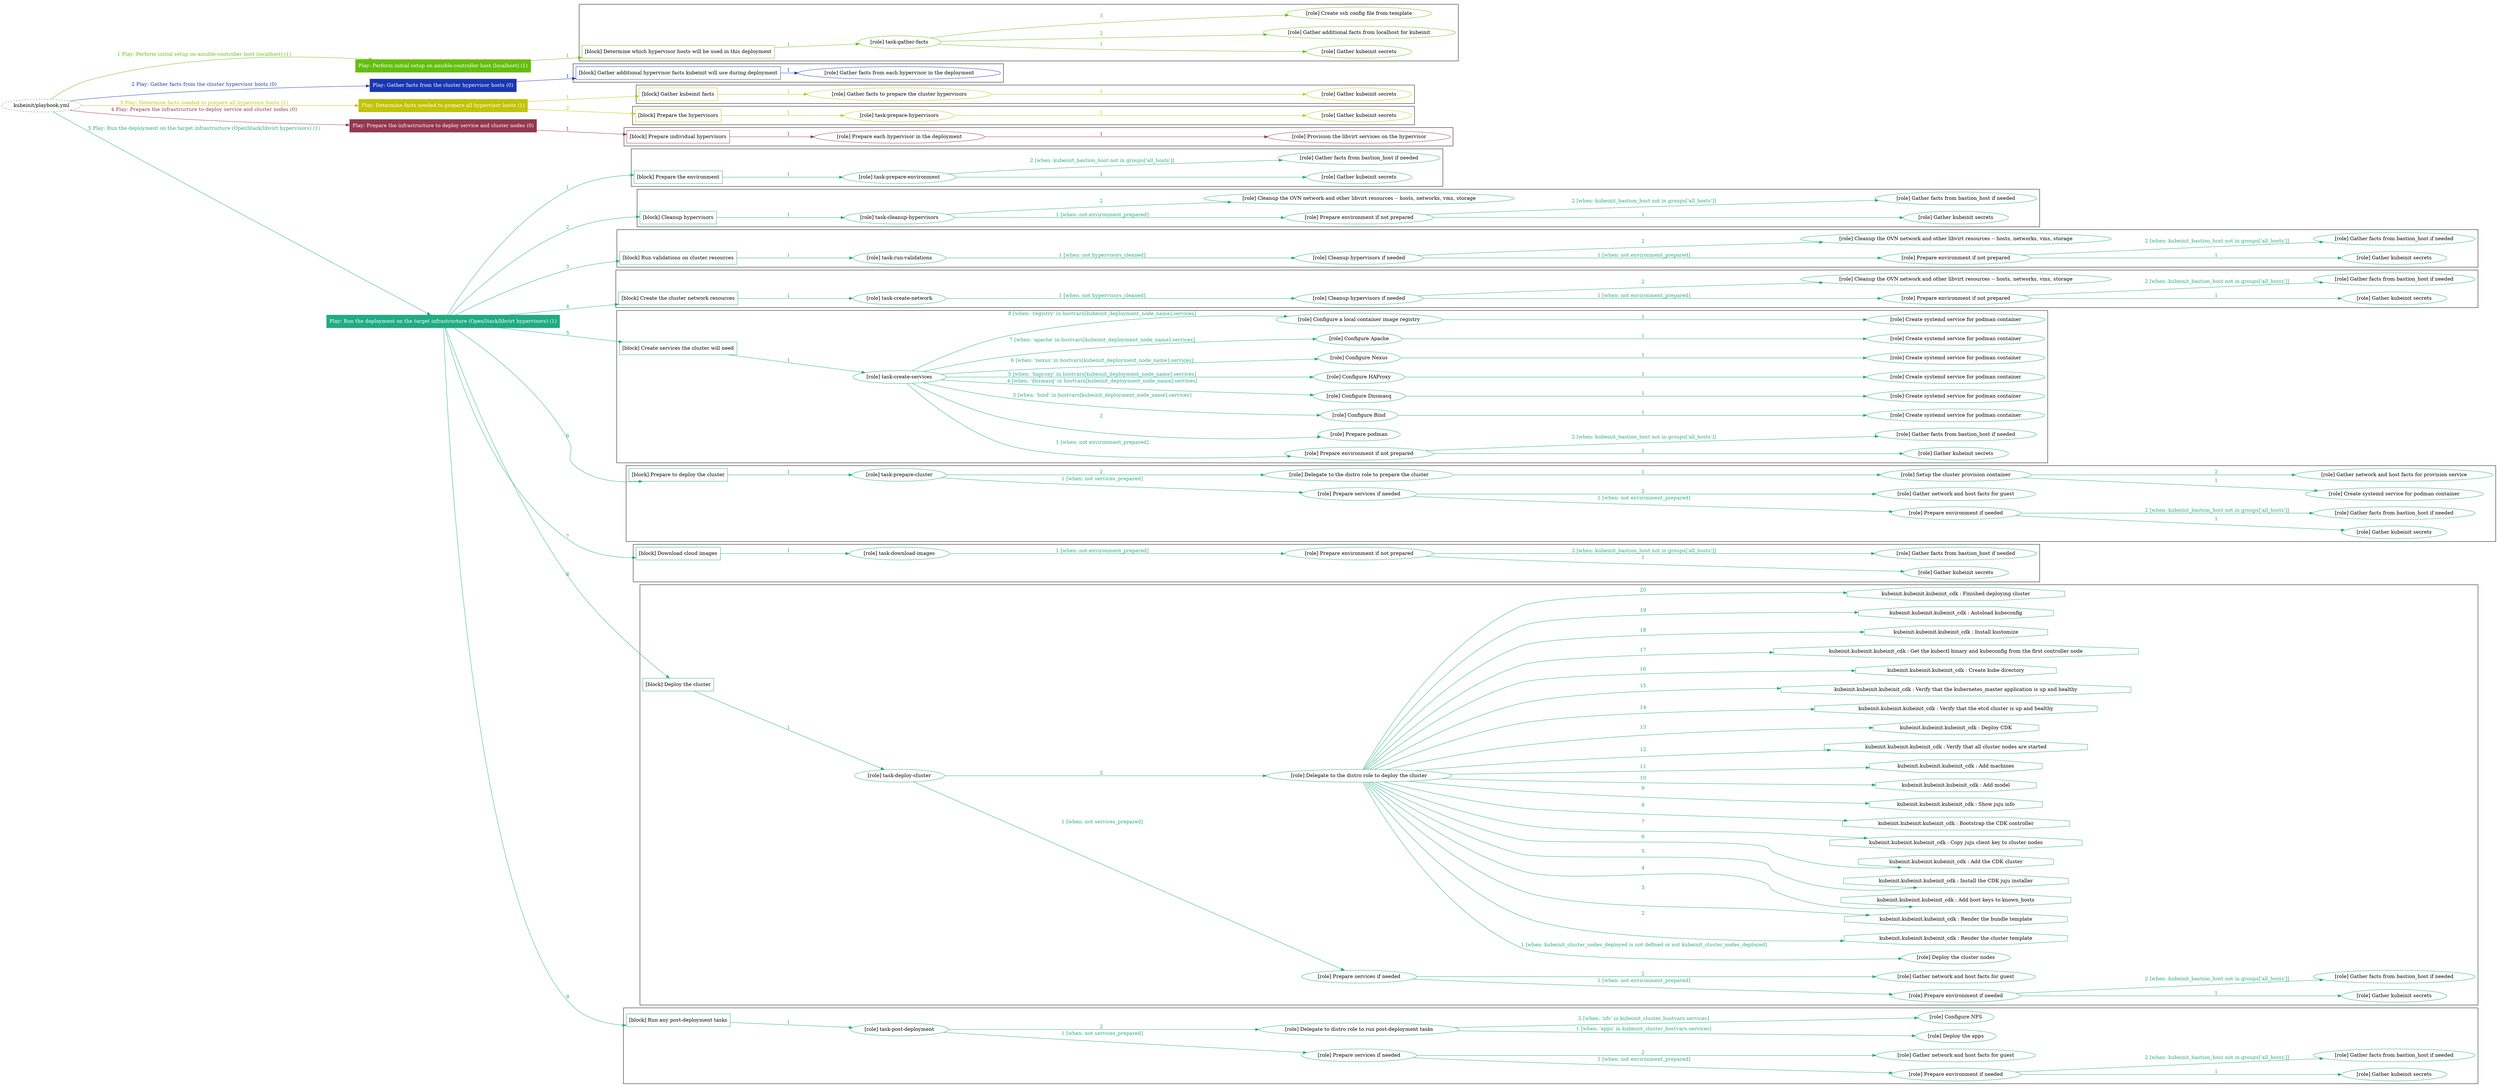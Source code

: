 digraph {
	graph [concentrate=true ordering=in rankdir=LR ratio=fill]
	edge [esep=5 sep=10]
	"kubeinit/playbook.yml" [URL="/home/runner/work/kubeinit/kubeinit/kubeinit/playbook.yml" id=playbook_9b9dfede style=dotted]
	"kubeinit/playbook.yml" -> play_d5544377 [label="1 Play: Perform initial setup on ansible-controller host (localhost) (1)" color="#64be0e" fontcolor="#64be0e" id=edge_play_d5544377 labeltooltip="1 Play: Perform initial setup on ansible-controller host (localhost) (1)" tooltip="1 Play: Perform initial setup on ansible-controller host (localhost) (1)"]
	subgraph "Play: Perform initial setup on ansible-controller host (localhost) (1)" {
		play_d5544377 [label="Play: Perform initial setup on ansible-controller host (localhost) (1)" URL="/home/runner/work/kubeinit/kubeinit/kubeinit/playbook.yml" color="#64be0e" fontcolor="#ffffff" id=play_d5544377 shape=box style=filled tooltip=localhost]
		play_d5544377 -> block_1c986244 [label=1 color="#64be0e" fontcolor="#64be0e" id=edge_block_1c986244 labeltooltip=1 tooltip=1]
		subgraph cluster_block_1c986244 {
			block_1c986244 [label="[block] Determine which hypervisor hosts will be used in this deployment" URL="/home/runner/work/kubeinit/kubeinit/kubeinit/playbook.yml" color="#64be0e" id=block_1c986244 labeltooltip="Determine which hypervisor hosts will be used in this deployment" shape=box tooltip="Determine which hypervisor hosts will be used in this deployment"]
			block_1c986244 -> role_1043afd0 [label="1 " color="#64be0e" fontcolor="#64be0e" id=edge_role_1043afd0 labeltooltip="1 " tooltip="1 "]
			subgraph "task-gather-facts" {
				role_1043afd0 [label="[role] task-gather-facts" URL="/home/runner/work/kubeinit/kubeinit/kubeinit/playbook.yml" color="#64be0e" id=role_1043afd0 tooltip="task-gather-facts"]
				role_1043afd0 -> role_ddded506 [label="1 " color="#64be0e" fontcolor="#64be0e" id=edge_role_ddded506 labeltooltip="1 " tooltip="1 "]
				subgraph "Gather kubeinit secrets" {
					role_ddded506 [label="[role] Gather kubeinit secrets" URL="/home/runner/.ansible/collections/ansible_collections/kubeinit/kubeinit/roles/kubeinit_prepare/tasks/build_hypervisors_group.yml" color="#64be0e" id=role_ddded506 tooltip="Gather kubeinit secrets"]
				}
				role_1043afd0 -> role_78b32d72 [label="2 " color="#64be0e" fontcolor="#64be0e" id=edge_role_78b32d72 labeltooltip="2 " tooltip="2 "]
				subgraph "Gather additional facts from localhost for kubeinit" {
					role_78b32d72 [label="[role] Gather additional facts from localhost for kubeinit" URL="/home/runner/.ansible/collections/ansible_collections/kubeinit/kubeinit/roles/kubeinit_prepare/tasks/build_hypervisors_group.yml" color="#64be0e" id=role_78b32d72 tooltip="Gather additional facts from localhost for kubeinit"]
				}
				role_1043afd0 -> role_a14b0e30 [label="3 " color="#64be0e" fontcolor="#64be0e" id=edge_role_a14b0e30 labeltooltip="3 " tooltip="3 "]
				subgraph "Create ssh config file from template" {
					role_a14b0e30 [label="[role] Create ssh config file from template" URL="/home/runner/.ansible/collections/ansible_collections/kubeinit/kubeinit/roles/kubeinit_prepare/tasks/build_hypervisors_group.yml" color="#64be0e" id=role_a14b0e30 tooltip="Create ssh config file from template"]
				}
			}
		}
	}
	"kubeinit/playbook.yml" -> play_de24f91e [label="2 Play: Gather facts from the cluster hypervisor hosts (0)" color="#1a37b2" fontcolor="#1a37b2" id=edge_play_de24f91e labeltooltip="2 Play: Gather facts from the cluster hypervisor hosts (0)" tooltip="2 Play: Gather facts from the cluster hypervisor hosts (0)"]
	subgraph "Play: Gather facts from the cluster hypervisor hosts (0)" {
		play_de24f91e [label="Play: Gather facts from the cluster hypervisor hosts (0)" URL="/home/runner/work/kubeinit/kubeinit/kubeinit/playbook.yml" color="#1a37b2" fontcolor="#ffffff" id=play_de24f91e shape=box style=filled tooltip="Play: Gather facts from the cluster hypervisor hosts (0)"]
		play_de24f91e -> block_e65ad1f4 [label=1 color="#1a37b2" fontcolor="#1a37b2" id=edge_block_e65ad1f4 labeltooltip=1 tooltip=1]
		subgraph cluster_block_e65ad1f4 {
			block_e65ad1f4 [label="[block] Gather additional hypervisor facts kubeinit will use during deployment" URL="/home/runner/work/kubeinit/kubeinit/kubeinit/playbook.yml" color="#1a37b2" id=block_e65ad1f4 labeltooltip="Gather additional hypervisor facts kubeinit will use during deployment" shape=box tooltip="Gather additional hypervisor facts kubeinit will use during deployment"]
			block_e65ad1f4 -> role_543d774b [label="1 " color="#1a37b2" fontcolor="#1a37b2" id=edge_role_543d774b labeltooltip="1 " tooltip="1 "]
			subgraph "Gather facts from each hypervisor in the deployment" {
				role_543d774b [label="[role] Gather facts from each hypervisor in the deployment" URL="/home/runner/work/kubeinit/kubeinit/kubeinit/playbook.yml" color="#1a37b2" id=role_543d774b tooltip="Gather facts from each hypervisor in the deployment"]
			}
		}
	}
	"kubeinit/playbook.yml" -> play_d38ed420 [label="3 Play: Determine facts needed to prepare all hypervisor hosts (1)" color="#c1c408" fontcolor="#c1c408" id=edge_play_d38ed420 labeltooltip="3 Play: Determine facts needed to prepare all hypervisor hosts (1)" tooltip="3 Play: Determine facts needed to prepare all hypervisor hosts (1)"]
	subgraph "Play: Determine facts needed to prepare all hypervisor hosts (1)" {
		play_d38ed420 [label="Play: Determine facts needed to prepare all hypervisor hosts (1)" URL="/home/runner/work/kubeinit/kubeinit/kubeinit/playbook.yml" color="#c1c408" fontcolor="#ffffff" id=play_d38ed420 shape=box style=filled tooltip=localhost]
		play_d38ed420 -> block_67533766 [label=1 color="#c1c408" fontcolor="#c1c408" id=edge_block_67533766 labeltooltip=1 tooltip=1]
		subgraph cluster_block_67533766 {
			block_67533766 [label="[block] Gather kubeinit facts" URL="/home/runner/work/kubeinit/kubeinit/kubeinit/playbook.yml" color="#c1c408" id=block_67533766 labeltooltip="Gather kubeinit facts" shape=box tooltip="Gather kubeinit facts"]
			block_67533766 -> role_ff99f572 [label="1 " color="#c1c408" fontcolor="#c1c408" id=edge_role_ff99f572 labeltooltip="1 " tooltip="1 "]
			subgraph "Gather facts to prepare the cluster hypervisors" {
				role_ff99f572 [label="[role] Gather facts to prepare the cluster hypervisors" URL="/home/runner/work/kubeinit/kubeinit/kubeinit/playbook.yml" color="#c1c408" id=role_ff99f572 tooltip="Gather facts to prepare the cluster hypervisors"]
				role_ff99f572 -> role_4afbbb0e [label="1 " color="#c1c408" fontcolor="#c1c408" id=edge_role_4afbbb0e labeltooltip="1 " tooltip="1 "]
				subgraph "Gather kubeinit secrets" {
					role_4afbbb0e [label="[role] Gather kubeinit secrets" URL="/home/runner/.ansible/collections/ansible_collections/kubeinit/kubeinit/roles/kubeinit_prepare/tasks/gather_kubeinit_facts.yml" color="#c1c408" id=role_4afbbb0e tooltip="Gather kubeinit secrets"]
				}
			}
		}
		play_d38ed420 -> block_309f9e1b [label=2 color="#c1c408" fontcolor="#c1c408" id=edge_block_309f9e1b labeltooltip=2 tooltip=2]
		subgraph cluster_block_309f9e1b {
			block_309f9e1b [label="[block] Prepare the hypervisors" URL="/home/runner/work/kubeinit/kubeinit/kubeinit/playbook.yml" color="#c1c408" id=block_309f9e1b labeltooltip="Prepare the hypervisors" shape=box tooltip="Prepare the hypervisors"]
			block_309f9e1b -> role_a5759942 [label="1 " color="#c1c408" fontcolor="#c1c408" id=edge_role_a5759942 labeltooltip="1 " tooltip="1 "]
			subgraph "task-prepare-hypervisors" {
				role_a5759942 [label="[role] task-prepare-hypervisors" URL="/home/runner/work/kubeinit/kubeinit/kubeinit/playbook.yml" color="#c1c408" id=role_a5759942 tooltip="task-prepare-hypervisors"]
				role_a5759942 -> role_00fd6ce8 [label="1 " color="#c1c408" fontcolor="#c1c408" id=edge_role_00fd6ce8 labeltooltip="1 " tooltip="1 "]
				subgraph "Gather kubeinit secrets" {
					role_00fd6ce8 [label="[role] Gather kubeinit secrets" URL="/home/runner/.ansible/collections/ansible_collections/kubeinit/kubeinit/roles/kubeinit_prepare/tasks/gather_kubeinit_facts.yml" color="#c1c408" id=role_00fd6ce8 tooltip="Gather kubeinit secrets"]
				}
			}
		}
	}
	"kubeinit/playbook.yml" -> play_8bb9dbb2 [label="4 Play: Prepare the infrastructure to deploy service and cluster nodes (0)" color="#94384f" fontcolor="#94384f" id=edge_play_8bb9dbb2 labeltooltip="4 Play: Prepare the infrastructure to deploy service and cluster nodes (0)" tooltip="4 Play: Prepare the infrastructure to deploy service and cluster nodes (0)"]
	subgraph "Play: Prepare the infrastructure to deploy service and cluster nodes (0)" {
		play_8bb9dbb2 [label="Play: Prepare the infrastructure to deploy service and cluster nodes (0)" URL="/home/runner/work/kubeinit/kubeinit/kubeinit/playbook.yml" color="#94384f" fontcolor="#ffffff" id=play_8bb9dbb2 shape=box style=filled tooltip="Play: Prepare the infrastructure to deploy service and cluster nodes (0)"]
		play_8bb9dbb2 -> block_6cec7946 [label=1 color="#94384f" fontcolor="#94384f" id=edge_block_6cec7946 labeltooltip=1 tooltip=1]
		subgraph cluster_block_6cec7946 {
			block_6cec7946 [label="[block] Prepare individual hypervisors" URL="/home/runner/work/kubeinit/kubeinit/kubeinit/playbook.yml" color="#94384f" id=block_6cec7946 labeltooltip="Prepare individual hypervisors" shape=box tooltip="Prepare individual hypervisors"]
			block_6cec7946 -> role_4750c57b [label="1 " color="#94384f" fontcolor="#94384f" id=edge_role_4750c57b labeltooltip="1 " tooltip="1 "]
			subgraph "Prepare each hypervisor in the deployment" {
				role_4750c57b [label="[role] Prepare each hypervisor in the deployment" URL="/home/runner/work/kubeinit/kubeinit/kubeinit/playbook.yml" color="#94384f" id=role_4750c57b tooltip="Prepare each hypervisor in the deployment"]
				role_4750c57b -> role_9ebfb017 [label="1 " color="#94384f" fontcolor="#94384f" id=edge_role_9ebfb017 labeltooltip="1 " tooltip="1 "]
				subgraph "Provision the libvirt services on the hypervisor" {
					role_9ebfb017 [label="[role] Provision the libvirt services on the hypervisor" URL="/home/runner/.ansible/collections/ansible_collections/kubeinit/kubeinit/roles/kubeinit_prepare/tasks/prepare_hypervisor.yml" color="#94384f" id=role_9ebfb017 tooltip="Provision the libvirt services on the hypervisor"]
				}
			}
		}
	}
	"kubeinit/playbook.yml" -> play_412914db [label="5 Play: Run the deployment on the target infrastructure (OpenStack/libvirt hypervisors) (1)" color="#21ab82" fontcolor="#21ab82" id=edge_play_412914db labeltooltip="5 Play: Run the deployment on the target infrastructure (OpenStack/libvirt hypervisors) (1)" tooltip="5 Play: Run the deployment on the target infrastructure (OpenStack/libvirt hypervisors) (1)"]
	subgraph "Play: Run the deployment on the target infrastructure (OpenStack/libvirt hypervisors) (1)" {
		play_412914db [label="Play: Run the deployment on the target infrastructure (OpenStack/libvirt hypervisors) (1)" URL="/home/runner/work/kubeinit/kubeinit/kubeinit/playbook.yml" color="#21ab82" fontcolor="#ffffff" id=play_412914db shape=box style=filled tooltip=localhost]
		play_412914db -> block_2234e3a7 [label=1 color="#21ab82" fontcolor="#21ab82" id=edge_block_2234e3a7 labeltooltip=1 tooltip=1]
		subgraph cluster_block_2234e3a7 {
			block_2234e3a7 [label="[block] Prepare the environment" URL="/home/runner/work/kubeinit/kubeinit/kubeinit/playbook.yml" color="#21ab82" id=block_2234e3a7 labeltooltip="Prepare the environment" shape=box tooltip="Prepare the environment"]
			block_2234e3a7 -> role_9c0e193a [label="1 " color="#21ab82" fontcolor="#21ab82" id=edge_role_9c0e193a labeltooltip="1 " tooltip="1 "]
			subgraph "task-prepare-environment" {
				role_9c0e193a [label="[role] task-prepare-environment" URL="/home/runner/work/kubeinit/kubeinit/kubeinit/playbook.yml" color="#21ab82" id=role_9c0e193a tooltip="task-prepare-environment"]
				role_9c0e193a -> role_f1ed913b [label="1 " color="#21ab82" fontcolor="#21ab82" id=edge_role_f1ed913b labeltooltip="1 " tooltip="1 "]
				subgraph "Gather kubeinit secrets" {
					role_f1ed913b [label="[role] Gather kubeinit secrets" URL="/home/runner/.ansible/collections/ansible_collections/kubeinit/kubeinit/roles/kubeinit_prepare/tasks/gather_kubeinit_facts.yml" color="#21ab82" id=role_f1ed913b tooltip="Gather kubeinit secrets"]
				}
				role_9c0e193a -> role_5ab33ee9 [label="2 [when: kubeinit_bastion_host not in groups['all_hosts']]" color="#21ab82" fontcolor="#21ab82" id=edge_role_5ab33ee9 labeltooltip="2 [when: kubeinit_bastion_host not in groups['all_hosts']]" tooltip="2 [when: kubeinit_bastion_host not in groups['all_hosts']]"]
				subgraph "Gather facts from bastion_host if needed" {
					role_5ab33ee9 [label="[role] Gather facts from bastion_host if needed" URL="/home/runner/.ansible/collections/ansible_collections/kubeinit/kubeinit/roles/kubeinit_prepare/tasks/main.yml" color="#21ab82" id=role_5ab33ee9 tooltip="Gather facts from bastion_host if needed"]
				}
			}
		}
		play_412914db -> block_8247c4e5 [label=2 color="#21ab82" fontcolor="#21ab82" id=edge_block_8247c4e5 labeltooltip=2 tooltip=2]
		subgraph cluster_block_8247c4e5 {
			block_8247c4e5 [label="[block] Cleanup hypervisors" URL="/home/runner/work/kubeinit/kubeinit/kubeinit/playbook.yml" color="#21ab82" id=block_8247c4e5 labeltooltip="Cleanup hypervisors" shape=box tooltip="Cleanup hypervisors"]
			block_8247c4e5 -> role_117a2cbd [label="1 " color="#21ab82" fontcolor="#21ab82" id=edge_role_117a2cbd labeltooltip="1 " tooltip="1 "]
			subgraph "task-cleanup-hypervisors" {
				role_117a2cbd [label="[role] task-cleanup-hypervisors" URL="/home/runner/work/kubeinit/kubeinit/kubeinit/playbook.yml" color="#21ab82" id=role_117a2cbd tooltip="task-cleanup-hypervisors"]
				role_117a2cbd -> role_ce626a5b [label="1 [when: not environment_prepared]" color="#21ab82" fontcolor="#21ab82" id=edge_role_ce626a5b labeltooltip="1 [when: not environment_prepared]" tooltip="1 [when: not environment_prepared]"]
				subgraph "Prepare environment if not prepared" {
					role_ce626a5b [label="[role] Prepare environment if not prepared" URL="/home/runner/.ansible/collections/ansible_collections/kubeinit/kubeinit/roles/kubeinit_libvirt/tasks/cleanup_hypervisors.yml" color="#21ab82" id=role_ce626a5b tooltip="Prepare environment if not prepared"]
					role_ce626a5b -> role_b6302219 [label="1 " color="#21ab82" fontcolor="#21ab82" id=edge_role_b6302219 labeltooltip="1 " tooltip="1 "]
					subgraph "Gather kubeinit secrets" {
						role_b6302219 [label="[role] Gather kubeinit secrets" URL="/home/runner/.ansible/collections/ansible_collections/kubeinit/kubeinit/roles/kubeinit_prepare/tasks/gather_kubeinit_facts.yml" color="#21ab82" id=role_b6302219 tooltip="Gather kubeinit secrets"]
					}
					role_ce626a5b -> role_6d158f16 [label="2 [when: kubeinit_bastion_host not in groups['all_hosts']]" color="#21ab82" fontcolor="#21ab82" id=edge_role_6d158f16 labeltooltip="2 [when: kubeinit_bastion_host not in groups['all_hosts']]" tooltip="2 [when: kubeinit_bastion_host not in groups['all_hosts']]"]
					subgraph "Gather facts from bastion_host if needed" {
						role_6d158f16 [label="[role] Gather facts from bastion_host if needed" URL="/home/runner/.ansible/collections/ansible_collections/kubeinit/kubeinit/roles/kubeinit_prepare/tasks/main.yml" color="#21ab82" id=role_6d158f16 tooltip="Gather facts from bastion_host if needed"]
					}
				}
				role_117a2cbd -> role_b70039c2 [label="2 " color="#21ab82" fontcolor="#21ab82" id=edge_role_b70039c2 labeltooltip="2 " tooltip="2 "]
				subgraph "Cleanup the OVN network and other libvirt resources -- hosts, networks, vms, storage" {
					role_b70039c2 [label="[role] Cleanup the OVN network and other libvirt resources -- hosts, networks, vms, storage" URL="/home/runner/.ansible/collections/ansible_collections/kubeinit/kubeinit/roles/kubeinit_libvirt/tasks/cleanup_hypervisors.yml" color="#21ab82" id=role_b70039c2 tooltip="Cleanup the OVN network and other libvirt resources -- hosts, networks, vms, storage"]
				}
			}
		}
		play_412914db -> block_97982eea [label=3 color="#21ab82" fontcolor="#21ab82" id=edge_block_97982eea labeltooltip=3 tooltip=3]
		subgraph cluster_block_97982eea {
			block_97982eea [label="[block] Run validations on cluster resources" URL="/home/runner/work/kubeinit/kubeinit/kubeinit/playbook.yml" color="#21ab82" id=block_97982eea labeltooltip="Run validations on cluster resources" shape=box tooltip="Run validations on cluster resources"]
			block_97982eea -> role_26049bac [label="1 " color="#21ab82" fontcolor="#21ab82" id=edge_role_26049bac labeltooltip="1 " tooltip="1 "]
			subgraph "task-run-validations" {
				role_26049bac [label="[role] task-run-validations" URL="/home/runner/work/kubeinit/kubeinit/kubeinit/playbook.yml" color="#21ab82" id=role_26049bac tooltip="task-run-validations"]
				role_26049bac -> role_efff4f38 [label="1 [when: not hypervisors_cleaned]" color="#21ab82" fontcolor="#21ab82" id=edge_role_efff4f38 labeltooltip="1 [when: not hypervisors_cleaned]" tooltip="1 [when: not hypervisors_cleaned]"]
				subgraph "Cleanup hypervisors if needed" {
					role_efff4f38 [label="[role] Cleanup hypervisors if needed" URL="/home/runner/.ansible/collections/ansible_collections/kubeinit/kubeinit/roles/kubeinit_validations/tasks/main.yml" color="#21ab82" id=role_efff4f38 tooltip="Cleanup hypervisors if needed"]
					role_efff4f38 -> role_d6083ae9 [label="1 [when: not environment_prepared]" color="#21ab82" fontcolor="#21ab82" id=edge_role_d6083ae9 labeltooltip="1 [when: not environment_prepared]" tooltip="1 [when: not environment_prepared]"]
					subgraph "Prepare environment if not prepared" {
						role_d6083ae9 [label="[role] Prepare environment if not prepared" URL="/home/runner/.ansible/collections/ansible_collections/kubeinit/kubeinit/roles/kubeinit_libvirt/tasks/cleanup_hypervisors.yml" color="#21ab82" id=role_d6083ae9 tooltip="Prepare environment if not prepared"]
						role_d6083ae9 -> role_69ff9932 [label="1 " color="#21ab82" fontcolor="#21ab82" id=edge_role_69ff9932 labeltooltip="1 " tooltip="1 "]
						subgraph "Gather kubeinit secrets" {
							role_69ff9932 [label="[role] Gather kubeinit secrets" URL="/home/runner/.ansible/collections/ansible_collections/kubeinit/kubeinit/roles/kubeinit_prepare/tasks/gather_kubeinit_facts.yml" color="#21ab82" id=role_69ff9932 tooltip="Gather kubeinit secrets"]
						}
						role_d6083ae9 -> role_27640491 [label="2 [when: kubeinit_bastion_host not in groups['all_hosts']]" color="#21ab82" fontcolor="#21ab82" id=edge_role_27640491 labeltooltip="2 [when: kubeinit_bastion_host not in groups['all_hosts']]" tooltip="2 [when: kubeinit_bastion_host not in groups['all_hosts']]"]
						subgraph "Gather facts from bastion_host if needed" {
							role_27640491 [label="[role] Gather facts from bastion_host if needed" URL="/home/runner/.ansible/collections/ansible_collections/kubeinit/kubeinit/roles/kubeinit_prepare/tasks/main.yml" color="#21ab82" id=role_27640491 tooltip="Gather facts from bastion_host if needed"]
						}
					}
					role_efff4f38 -> role_ca04132c [label="2 " color="#21ab82" fontcolor="#21ab82" id=edge_role_ca04132c labeltooltip="2 " tooltip="2 "]
					subgraph "Cleanup the OVN network and other libvirt resources -- hosts, networks, vms, storage" {
						role_ca04132c [label="[role] Cleanup the OVN network and other libvirt resources -- hosts, networks, vms, storage" URL="/home/runner/.ansible/collections/ansible_collections/kubeinit/kubeinit/roles/kubeinit_libvirt/tasks/cleanup_hypervisors.yml" color="#21ab82" id=role_ca04132c tooltip="Cleanup the OVN network and other libvirt resources -- hosts, networks, vms, storage"]
					}
				}
			}
		}
		play_412914db -> block_af8d0804 [label=4 color="#21ab82" fontcolor="#21ab82" id=edge_block_af8d0804 labeltooltip=4 tooltip=4]
		subgraph cluster_block_af8d0804 {
			block_af8d0804 [label="[block] Create the cluster network resources" URL="/home/runner/work/kubeinit/kubeinit/kubeinit/playbook.yml" color="#21ab82" id=block_af8d0804 labeltooltip="Create the cluster network resources" shape=box tooltip="Create the cluster network resources"]
			block_af8d0804 -> role_b9080200 [label="1 " color="#21ab82" fontcolor="#21ab82" id=edge_role_b9080200 labeltooltip="1 " tooltip="1 "]
			subgraph "task-create-network" {
				role_b9080200 [label="[role] task-create-network" URL="/home/runner/work/kubeinit/kubeinit/kubeinit/playbook.yml" color="#21ab82" id=role_b9080200 tooltip="task-create-network"]
				role_b9080200 -> role_1622fb54 [label="1 [when: not hypervisors_cleaned]" color="#21ab82" fontcolor="#21ab82" id=edge_role_1622fb54 labeltooltip="1 [when: not hypervisors_cleaned]" tooltip="1 [when: not hypervisors_cleaned]"]
				subgraph "Cleanup hypervisors if needed" {
					role_1622fb54 [label="[role] Cleanup hypervisors if needed" URL="/home/runner/.ansible/collections/ansible_collections/kubeinit/kubeinit/roles/kubeinit_libvirt/tasks/create_network.yml" color="#21ab82" id=role_1622fb54 tooltip="Cleanup hypervisors if needed"]
					role_1622fb54 -> role_a3ab595e [label="1 [when: not environment_prepared]" color="#21ab82" fontcolor="#21ab82" id=edge_role_a3ab595e labeltooltip="1 [when: not environment_prepared]" tooltip="1 [when: not environment_prepared]"]
					subgraph "Prepare environment if not prepared" {
						role_a3ab595e [label="[role] Prepare environment if not prepared" URL="/home/runner/.ansible/collections/ansible_collections/kubeinit/kubeinit/roles/kubeinit_libvirt/tasks/cleanup_hypervisors.yml" color="#21ab82" id=role_a3ab595e tooltip="Prepare environment if not prepared"]
						role_a3ab595e -> role_44fb0e11 [label="1 " color="#21ab82" fontcolor="#21ab82" id=edge_role_44fb0e11 labeltooltip="1 " tooltip="1 "]
						subgraph "Gather kubeinit secrets" {
							role_44fb0e11 [label="[role] Gather kubeinit secrets" URL="/home/runner/.ansible/collections/ansible_collections/kubeinit/kubeinit/roles/kubeinit_prepare/tasks/gather_kubeinit_facts.yml" color="#21ab82" id=role_44fb0e11 tooltip="Gather kubeinit secrets"]
						}
						role_a3ab595e -> role_8b0e2e09 [label="2 [when: kubeinit_bastion_host not in groups['all_hosts']]" color="#21ab82" fontcolor="#21ab82" id=edge_role_8b0e2e09 labeltooltip="2 [when: kubeinit_bastion_host not in groups['all_hosts']]" tooltip="2 [when: kubeinit_bastion_host not in groups['all_hosts']]"]
						subgraph "Gather facts from bastion_host if needed" {
							role_8b0e2e09 [label="[role] Gather facts from bastion_host if needed" URL="/home/runner/.ansible/collections/ansible_collections/kubeinit/kubeinit/roles/kubeinit_prepare/tasks/main.yml" color="#21ab82" id=role_8b0e2e09 tooltip="Gather facts from bastion_host if needed"]
						}
					}
					role_1622fb54 -> role_3e686552 [label="2 " color="#21ab82" fontcolor="#21ab82" id=edge_role_3e686552 labeltooltip="2 " tooltip="2 "]
					subgraph "Cleanup the OVN network and other libvirt resources -- hosts, networks, vms, storage" {
						role_3e686552 [label="[role] Cleanup the OVN network and other libvirt resources -- hosts, networks, vms, storage" URL="/home/runner/.ansible/collections/ansible_collections/kubeinit/kubeinit/roles/kubeinit_libvirt/tasks/cleanup_hypervisors.yml" color="#21ab82" id=role_3e686552 tooltip="Cleanup the OVN network and other libvirt resources -- hosts, networks, vms, storage"]
					}
				}
			}
		}
		play_412914db -> block_6a2a896f [label=5 color="#21ab82" fontcolor="#21ab82" id=edge_block_6a2a896f labeltooltip=5 tooltip=5]
		subgraph cluster_block_6a2a896f {
			block_6a2a896f [label="[block] Create services the cluster will need" URL="/home/runner/work/kubeinit/kubeinit/kubeinit/playbook.yml" color="#21ab82" id=block_6a2a896f labeltooltip="Create services the cluster will need" shape=box tooltip="Create services the cluster will need"]
			block_6a2a896f -> role_b935c243 [label="1 " color="#21ab82" fontcolor="#21ab82" id=edge_role_b935c243 labeltooltip="1 " tooltip="1 "]
			subgraph "task-create-services" {
				role_b935c243 [label="[role] task-create-services" URL="/home/runner/work/kubeinit/kubeinit/kubeinit/playbook.yml" color="#21ab82" id=role_b935c243 tooltip="task-create-services"]
				role_b935c243 -> role_97327921 [label="1 [when: not environment_prepared]" color="#21ab82" fontcolor="#21ab82" id=edge_role_97327921 labeltooltip="1 [when: not environment_prepared]" tooltip="1 [when: not environment_prepared]"]
				subgraph "Prepare environment if not prepared" {
					role_97327921 [label="[role] Prepare environment if not prepared" URL="/home/runner/.ansible/collections/ansible_collections/kubeinit/kubeinit/roles/kubeinit_services/tasks/main.yml" color="#21ab82" id=role_97327921 tooltip="Prepare environment if not prepared"]
					role_97327921 -> role_1418e3fd [label="1 " color="#21ab82" fontcolor="#21ab82" id=edge_role_1418e3fd labeltooltip="1 " tooltip="1 "]
					subgraph "Gather kubeinit secrets" {
						role_1418e3fd [label="[role] Gather kubeinit secrets" URL="/home/runner/.ansible/collections/ansible_collections/kubeinit/kubeinit/roles/kubeinit_prepare/tasks/gather_kubeinit_facts.yml" color="#21ab82" id=role_1418e3fd tooltip="Gather kubeinit secrets"]
					}
					role_97327921 -> role_cde41d7c [label="2 [when: kubeinit_bastion_host not in groups['all_hosts']]" color="#21ab82" fontcolor="#21ab82" id=edge_role_cde41d7c labeltooltip="2 [when: kubeinit_bastion_host not in groups['all_hosts']]" tooltip="2 [when: kubeinit_bastion_host not in groups['all_hosts']]"]
					subgraph "Gather facts from bastion_host if needed" {
						role_cde41d7c [label="[role] Gather facts from bastion_host if needed" URL="/home/runner/.ansible/collections/ansible_collections/kubeinit/kubeinit/roles/kubeinit_prepare/tasks/main.yml" color="#21ab82" id=role_cde41d7c tooltip="Gather facts from bastion_host if needed"]
					}
				}
				role_b935c243 -> role_29935aaf [label="2 " color="#21ab82" fontcolor="#21ab82" id=edge_role_29935aaf labeltooltip="2 " tooltip="2 "]
				subgraph "Prepare podman" {
					role_29935aaf [label="[role] Prepare podman" URL="/home/runner/.ansible/collections/ansible_collections/kubeinit/kubeinit/roles/kubeinit_services/tasks/00_create_service_pod.yml" color="#21ab82" id=role_29935aaf tooltip="Prepare podman"]
				}
				role_b935c243 -> role_a659d015 [label="3 [when: 'bind' in hostvars[kubeinit_deployment_node_name].services]" color="#21ab82" fontcolor="#21ab82" id=edge_role_a659d015 labeltooltip="3 [when: 'bind' in hostvars[kubeinit_deployment_node_name].services]" tooltip="3 [when: 'bind' in hostvars[kubeinit_deployment_node_name].services]"]
				subgraph "Configure Bind" {
					role_a659d015 [label="[role] Configure Bind" URL="/home/runner/.ansible/collections/ansible_collections/kubeinit/kubeinit/roles/kubeinit_services/tasks/start_services_containers.yml" color="#21ab82" id=role_a659d015 tooltip="Configure Bind"]
					role_a659d015 -> role_f0dc552e [label="1 " color="#21ab82" fontcolor="#21ab82" id=edge_role_f0dc552e labeltooltip="1 " tooltip="1 "]
					subgraph "Create systemd service for podman container" {
						role_f0dc552e [label="[role] Create systemd service for podman container" URL="/home/runner/.ansible/collections/ansible_collections/kubeinit/kubeinit/roles/kubeinit_bind/tasks/main.yml" color="#21ab82" id=role_f0dc552e tooltip="Create systemd service for podman container"]
					}
				}
				role_b935c243 -> role_f8f18e26 [label="4 [when: 'dnsmasq' in hostvars[kubeinit_deployment_node_name].services]" color="#21ab82" fontcolor="#21ab82" id=edge_role_f8f18e26 labeltooltip="4 [when: 'dnsmasq' in hostvars[kubeinit_deployment_node_name].services]" tooltip="4 [when: 'dnsmasq' in hostvars[kubeinit_deployment_node_name].services]"]
				subgraph "Configure Dnsmasq" {
					role_f8f18e26 [label="[role] Configure Dnsmasq" URL="/home/runner/.ansible/collections/ansible_collections/kubeinit/kubeinit/roles/kubeinit_services/tasks/start_services_containers.yml" color="#21ab82" id=role_f8f18e26 tooltip="Configure Dnsmasq"]
					role_f8f18e26 -> role_bd1ce632 [label="1 " color="#21ab82" fontcolor="#21ab82" id=edge_role_bd1ce632 labeltooltip="1 " tooltip="1 "]
					subgraph "Create systemd service for podman container" {
						role_bd1ce632 [label="[role] Create systemd service for podman container" URL="/home/runner/.ansible/collections/ansible_collections/kubeinit/kubeinit/roles/kubeinit_dnsmasq/tasks/main.yml" color="#21ab82" id=role_bd1ce632 tooltip="Create systemd service for podman container"]
					}
				}
				role_b935c243 -> role_6ca94a57 [label="5 [when: 'haproxy' in hostvars[kubeinit_deployment_node_name].services]" color="#21ab82" fontcolor="#21ab82" id=edge_role_6ca94a57 labeltooltip="5 [when: 'haproxy' in hostvars[kubeinit_deployment_node_name].services]" tooltip="5 [when: 'haproxy' in hostvars[kubeinit_deployment_node_name].services]"]
				subgraph "Configure HAProxy" {
					role_6ca94a57 [label="[role] Configure HAProxy" URL="/home/runner/.ansible/collections/ansible_collections/kubeinit/kubeinit/roles/kubeinit_services/tasks/start_services_containers.yml" color="#21ab82" id=role_6ca94a57 tooltip="Configure HAProxy"]
					role_6ca94a57 -> role_6fd79587 [label="1 " color="#21ab82" fontcolor="#21ab82" id=edge_role_6fd79587 labeltooltip="1 " tooltip="1 "]
					subgraph "Create systemd service for podman container" {
						role_6fd79587 [label="[role] Create systemd service for podman container" URL="/home/runner/.ansible/collections/ansible_collections/kubeinit/kubeinit/roles/kubeinit_haproxy/tasks/main.yml" color="#21ab82" id=role_6fd79587 tooltip="Create systemd service for podman container"]
					}
				}
				role_b935c243 -> role_1c1bee91 [label="6 [when: 'nexus' in hostvars[kubeinit_deployment_node_name].services]" color="#21ab82" fontcolor="#21ab82" id=edge_role_1c1bee91 labeltooltip="6 [when: 'nexus' in hostvars[kubeinit_deployment_node_name].services]" tooltip="6 [when: 'nexus' in hostvars[kubeinit_deployment_node_name].services]"]
				subgraph "Configure Nexus" {
					role_1c1bee91 [label="[role] Configure Nexus" URL="/home/runner/.ansible/collections/ansible_collections/kubeinit/kubeinit/roles/kubeinit_services/tasks/start_services_containers.yml" color="#21ab82" id=role_1c1bee91 tooltip="Configure Nexus"]
					role_1c1bee91 -> role_db2b3aff [label="1 " color="#21ab82" fontcolor="#21ab82" id=edge_role_db2b3aff labeltooltip="1 " tooltip="1 "]
					subgraph "Create systemd service for podman container" {
						role_db2b3aff [label="[role] Create systemd service for podman container" URL="/home/runner/.ansible/collections/ansible_collections/kubeinit/kubeinit/roles/kubeinit_nexus/tasks/main.yml" color="#21ab82" id=role_db2b3aff tooltip="Create systemd service for podman container"]
					}
				}
				role_b935c243 -> role_c9cf97ae [label="7 [when: 'apache' in hostvars[kubeinit_deployment_node_name].services]" color="#21ab82" fontcolor="#21ab82" id=edge_role_c9cf97ae labeltooltip="7 [when: 'apache' in hostvars[kubeinit_deployment_node_name].services]" tooltip="7 [when: 'apache' in hostvars[kubeinit_deployment_node_name].services]"]
				subgraph "Configure Apache" {
					role_c9cf97ae [label="[role] Configure Apache" URL="/home/runner/.ansible/collections/ansible_collections/kubeinit/kubeinit/roles/kubeinit_services/tasks/start_services_containers.yml" color="#21ab82" id=role_c9cf97ae tooltip="Configure Apache"]
					role_c9cf97ae -> role_5605a4fd [label="1 " color="#21ab82" fontcolor="#21ab82" id=edge_role_5605a4fd labeltooltip="1 " tooltip="1 "]
					subgraph "Create systemd service for podman container" {
						role_5605a4fd [label="[role] Create systemd service for podman container" URL="/home/runner/.ansible/collections/ansible_collections/kubeinit/kubeinit/roles/kubeinit_apache/tasks/main.yml" color="#21ab82" id=role_5605a4fd tooltip="Create systemd service for podman container"]
					}
				}
				role_b935c243 -> role_4e7a993d [label="8 [when: 'registry' in hostvars[kubeinit_deployment_node_name].services]" color="#21ab82" fontcolor="#21ab82" id=edge_role_4e7a993d labeltooltip="8 [when: 'registry' in hostvars[kubeinit_deployment_node_name].services]" tooltip="8 [when: 'registry' in hostvars[kubeinit_deployment_node_name].services]"]
				subgraph "Configure a local container image registry" {
					role_4e7a993d [label="[role] Configure a local container image registry" URL="/home/runner/.ansible/collections/ansible_collections/kubeinit/kubeinit/roles/kubeinit_services/tasks/start_services_containers.yml" color="#21ab82" id=role_4e7a993d tooltip="Configure a local container image registry"]
					role_4e7a993d -> role_bcd29bbe [label="1 " color="#21ab82" fontcolor="#21ab82" id=edge_role_bcd29bbe labeltooltip="1 " tooltip="1 "]
					subgraph "Create systemd service for podman container" {
						role_bcd29bbe [label="[role] Create systemd service for podman container" URL="/home/runner/.ansible/collections/ansible_collections/kubeinit/kubeinit/roles/kubeinit_registry/tasks/main.yml" color="#21ab82" id=role_bcd29bbe tooltip="Create systemd service for podman container"]
					}
				}
			}
		}
		play_412914db -> block_dd9c811e [label=6 color="#21ab82" fontcolor="#21ab82" id=edge_block_dd9c811e labeltooltip=6 tooltip=6]
		subgraph cluster_block_dd9c811e {
			block_dd9c811e [label="[block] Prepare to deploy the cluster" URL="/home/runner/work/kubeinit/kubeinit/kubeinit/playbook.yml" color="#21ab82" id=block_dd9c811e labeltooltip="Prepare to deploy the cluster" shape=box tooltip="Prepare to deploy the cluster"]
			block_dd9c811e -> role_1057dba2 [label="1 " color="#21ab82" fontcolor="#21ab82" id=edge_role_1057dba2 labeltooltip="1 " tooltip="1 "]
			subgraph "task-prepare-cluster" {
				role_1057dba2 [label="[role] task-prepare-cluster" URL="/home/runner/work/kubeinit/kubeinit/kubeinit/playbook.yml" color="#21ab82" id=role_1057dba2 tooltip="task-prepare-cluster"]
				role_1057dba2 -> role_fb3f29f2 [label="1 [when: not services_prepared]" color="#21ab82" fontcolor="#21ab82" id=edge_role_fb3f29f2 labeltooltip="1 [when: not services_prepared]" tooltip="1 [when: not services_prepared]"]
				subgraph "Prepare services if needed" {
					role_fb3f29f2 [label="[role] Prepare services if needed" URL="/home/runner/.ansible/collections/ansible_collections/kubeinit/kubeinit/roles/kubeinit_prepare/tasks/prepare_cluster.yml" color="#21ab82" id=role_fb3f29f2 tooltip="Prepare services if needed"]
					role_fb3f29f2 -> role_f846ebc6 [label="1 [when: not environment_prepared]" color="#21ab82" fontcolor="#21ab82" id=edge_role_f846ebc6 labeltooltip="1 [when: not environment_prepared]" tooltip="1 [when: not environment_prepared]"]
					subgraph "Prepare environment if needed" {
						role_f846ebc6 [label="[role] Prepare environment if needed" URL="/home/runner/.ansible/collections/ansible_collections/kubeinit/kubeinit/roles/kubeinit_services/tasks/prepare_services.yml" color="#21ab82" id=role_f846ebc6 tooltip="Prepare environment if needed"]
						role_f846ebc6 -> role_6ccfb6a3 [label="1 " color="#21ab82" fontcolor="#21ab82" id=edge_role_6ccfb6a3 labeltooltip="1 " tooltip="1 "]
						subgraph "Gather kubeinit secrets" {
							role_6ccfb6a3 [label="[role] Gather kubeinit secrets" URL="/home/runner/.ansible/collections/ansible_collections/kubeinit/kubeinit/roles/kubeinit_prepare/tasks/gather_kubeinit_facts.yml" color="#21ab82" id=role_6ccfb6a3 tooltip="Gather kubeinit secrets"]
						}
						role_f846ebc6 -> role_34fff46a [label="2 [when: kubeinit_bastion_host not in groups['all_hosts']]" color="#21ab82" fontcolor="#21ab82" id=edge_role_34fff46a labeltooltip="2 [when: kubeinit_bastion_host not in groups['all_hosts']]" tooltip="2 [when: kubeinit_bastion_host not in groups['all_hosts']]"]
						subgraph "Gather facts from bastion_host if needed" {
							role_34fff46a [label="[role] Gather facts from bastion_host if needed" URL="/home/runner/.ansible/collections/ansible_collections/kubeinit/kubeinit/roles/kubeinit_prepare/tasks/main.yml" color="#21ab82" id=role_34fff46a tooltip="Gather facts from bastion_host if needed"]
						}
					}
					role_fb3f29f2 -> role_5fdc981c [label="2 " color="#21ab82" fontcolor="#21ab82" id=edge_role_5fdc981c labeltooltip="2 " tooltip="2 "]
					subgraph "Gather network and host facts for guest" {
						role_5fdc981c [label="[role] Gather network and host facts for guest" URL="/home/runner/.ansible/collections/ansible_collections/kubeinit/kubeinit/roles/kubeinit_services/tasks/prepare_services.yml" color="#21ab82" id=role_5fdc981c tooltip="Gather network and host facts for guest"]
					}
				}
				role_1057dba2 -> role_d7584a21 [label="2 " color="#21ab82" fontcolor="#21ab82" id=edge_role_d7584a21 labeltooltip="2 " tooltip="2 "]
				subgraph "Delegate to the distro role to prepare the cluster" {
					role_d7584a21 [label="[role] Delegate to the distro role to prepare the cluster" URL="/home/runner/.ansible/collections/ansible_collections/kubeinit/kubeinit/roles/kubeinit_prepare/tasks/prepare_cluster.yml" color="#21ab82" id=role_d7584a21 tooltip="Delegate to the distro role to prepare the cluster"]
					role_d7584a21 -> role_93640db7 [label="1 " color="#21ab82" fontcolor="#21ab82" id=edge_role_93640db7 labeltooltip="1 " tooltip="1 "]
					subgraph "Setup the cluster provision container" {
						role_93640db7 [label="[role] Setup the cluster provision container" URL="/home/runner/.ansible/collections/ansible_collections/kubeinit/kubeinit/roles/kubeinit_cdk/tasks/prepare_cluster.yml" color="#21ab82" id=role_93640db7 tooltip="Setup the cluster provision container"]
						role_93640db7 -> role_d3f09fb6 [label="1 " color="#21ab82" fontcolor="#21ab82" id=edge_role_d3f09fb6 labeltooltip="1 " tooltip="1 "]
						subgraph "Create systemd service for podman container" {
							role_d3f09fb6 [label="[role] Create systemd service for podman container" URL="/home/runner/.ansible/collections/ansible_collections/kubeinit/kubeinit/roles/kubeinit_services/tasks/create_provision_container.yml" color="#21ab82" id=role_d3f09fb6 tooltip="Create systemd service for podman container"]
						}
						role_93640db7 -> role_1c539c9e [label="2 " color="#21ab82" fontcolor="#21ab82" id=edge_role_1c539c9e labeltooltip="2 " tooltip="2 "]
						subgraph "Gather network and host facts for provision service" {
							role_1c539c9e [label="[role] Gather network and host facts for provision service" URL="/home/runner/.ansible/collections/ansible_collections/kubeinit/kubeinit/roles/kubeinit_services/tasks/create_provision_container.yml" color="#21ab82" id=role_1c539c9e tooltip="Gather network and host facts for provision service"]
						}
					}
				}
			}
		}
		play_412914db -> block_5515cf28 [label=7 color="#21ab82" fontcolor="#21ab82" id=edge_block_5515cf28 labeltooltip=7 tooltip=7]
		subgraph cluster_block_5515cf28 {
			block_5515cf28 [label="[block] Download cloud images" URL="/home/runner/work/kubeinit/kubeinit/kubeinit/playbook.yml" color="#21ab82" id=block_5515cf28 labeltooltip="Download cloud images" shape=box tooltip="Download cloud images"]
			block_5515cf28 -> role_90da70d8 [label="1 " color="#21ab82" fontcolor="#21ab82" id=edge_role_90da70d8 labeltooltip="1 " tooltip="1 "]
			subgraph "task-download-images" {
				role_90da70d8 [label="[role] task-download-images" URL="/home/runner/work/kubeinit/kubeinit/kubeinit/playbook.yml" color="#21ab82" id=role_90da70d8 tooltip="task-download-images"]
				role_90da70d8 -> role_0da4aaa2 [label="1 [when: not environment_prepared]" color="#21ab82" fontcolor="#21ab82" id=edge_role_0da4aaa2 labeltooltip="1 [when: not environment_prepared]" tooltip="1 [when: not environment_prepared]"]
				subgraph "Prepare environment if not prepared" {
					role_0da4aaa2 [label="[role] Prepare environment if not prepared" URL="/home/runner/.ansible/collections/ansible_collections/kubeinit/kubeinit/roles/kubeinit_libvirt/tasks/download_cloud_images.yml" color="#21ab82" id=role_0da4aaa2 tooltip="Prepare environment if not prepared"]
					role_0da4aaa2 -> role_cf083f6f [label="1 " color="#21ab82" fontcolor="#21ab82" id=edge_role_cf083f6f labeltooltip="1 " tooltip="1 "]
					subgraph "Gather kubeinit secrets" {
						role_cf083f6f [label="[role] Gather kubeinit secrets" URL="/home/runner/.ansible/collections/ansible_collections/kubeinit/kubeinit/roles/kubeinit_prepare/tasks/gather_kubeinit_facts.yml" color="#21ab82" id=role_cf083f6f tooltip="Gather kubeinit secrets"]
					}
					role_0da4aaa2 -> role_2e0b92fc [label="2 [when: kubeinit_bastion_host not in groups['all_hosts']]" color="#21ab82" fontcolor="#21ab82" id=edge_role_2e0b92fc labeltooltip="2 [when: kubeinit_bastion_host not in groups['all_hosts']]" tooltip="2 [when: kubeinit_bastion_host not in groups['all_hosts']]"]
					subgraph "Gather facts from bastion_host if needed" {
						role_2e0b92fc [label="[role] Gather facts from bastion_host if needed" URL="/home/runner/.ansible/collections/ansible_collections/kubeinit/kubeinit/roles/kubeinit_prepare/tasks/main.yml" color="#21ab82" id=role_2e0b92fc tooltip="Gather facts from bastion_host if needed"]
					}
				}
			}
		}
		play_412914db -> block_3a178648 [label=8 color="#21ab82" fontcolor="#21ab82" id=edge_block_3a178648 labeltooltip=8 tooltip=8]
		subgraph cluster_block_3a178648 {
			block_3a178648 [label="[block] Deploy the cluster" URL="/home/runner/work/kubeinit/kubeinit/kubeinit/playbook.yml" color="#21ab82" id=block_3a178648 labeltooltip="Deploy the cluster" shape=box tooltip="Deploy the cluster"]
			block_3a178648 -> role_16393552 [label="1 " color="#21ab82" fontcolor="#21ab82" id=edge_role_16393552 labeltooltip="1 " tooltip="1 "]
			subgraph "task-deploy-cluster" {
				role_16393552 [label="[role] task-deploy-cluster" URL="/home/runner/work/kubeinit/kubeinit/kubeinit/playbook.yml" color="#21ab82" id=role_16393552 tooltip="task-deploy-cluster"]
				role_16393552 -> role_20034bc5 [label="1 [when: not services_prepared]" color="#21ab82" fontcolor="#21ab82" id=edge_role_20034bc5 labeltooltip="1 [when: not services_prepared]" tooltip="1 [when: not services_prepared]"]
				subgraph "Prepare services if needed" {
					role_20034bc5 [label="[role] Prepare services if needed" URL="/home/runner/.ansible/collections/ansible_collections/kubeinit/kubeinit/roles/kubeinit_prepare/tasks/deploy_cluster.yml" color="#21ab82" id=role_20034bc5 tooltip="Prepare services if needed"]
					role_20034bc5 -> role_f2bca2e9 [label="1 [when: not environment_prepared]" color="#21ab82" fontcolor="#21ab82" id=edge_role_f2bca2e9 labeltooltip="1 [when: not environment_prepared]" tooltip="1 [when: not environment_prepared]"]
					subgraph "Prepare environment if needed" {
						role_f2bca2e9 [label="[role] Prepare environment if needed" URL="/home/runner/.ansible/collections/ansible_collections/kubeinit/kubeinit/roles/kubeinit_services/tasks/prepare_services.yml" color="#21ab82" id=role_f2bca2e9 tooltip="Prepare environment if needed"]
						role_f2bca2e9 -> role_758e2b1a [label="1 " color="#21ab82" fontcolor="#21ab82" id=edge_role_758e2b1a labeltooltip="1 " tooltip="1 "]
						subgraph "Gather kubeinit secrets" {
							role_758e2b1a [label="[role] Gather kubeinit secrets" URL="/home/runner/.ansible/collections/ansible_collections/kubeinit/kubeinit/roles/kubeinit_prepare/tasks/gather_kubeinit_facts.yml" color="#21ab82" id=role_758e2b1a tooltip="Gather kubeinit secrets"]
						}
						role_f2bca2e9 -> role_e2359ec4 [label="2 [when: kubeinit_bastion_host not in groups['all_hosts']]" color="#21ab82" fontcolor="#21ab82" id=edge_role_e2359ec4 labeltooltip="2 [when: kubeinit_bastion_host not in groups['all_hosts']]" tooltip="2 [when: kubeinit_bastion_host not in groups['all_hosts']]"]
						subgraph "Gather facts from bastion_host if needed" {
							role_e2359ec4 [label="[role] Gather facts from bastion_host if needed" URL="/home/runner/.ansible/collections/ansible_collections/kubeinit/kubeinit/roles/kubeinit_prepare/tasks/main.yml" color="#21ab82" id=role_e2359ec4 tooltip="Gather facts from bastion_host if needed"]
						}
					}
					role_20034bc5 -> role_9b98789c [label="2 " color="#21ab82" fontcolor="#21ab82" id=edge_role_9b98789c labeltooltip="2 " tooltip="2 "]
					subgraph "Gather network and host facts for guest" {
						role_9b98789c [label="[role] Gather network and host facts for guest" URL="/home/runner/.ansible/collections/ansible_collections/kubeinit/kubeinit/roles/kubeinit_services/tasks/prepare_services.yml" color="#21ab82" id=role_9b98789c tooltip="Gather network and host facts for guest"]
					}
				}
				role_16393552 -> role_9eeed556 [label="2 " color="#21ab82" fontcolor="#21ab82" id=edge_role_9eeed556 labeltooltip="2 " tooltip="2 "]
				subgraph "Delegate to the distro role to deploy the cluster" {
					role_9eeed556 [label="[role] Delegate to the distro role to deploy the cluster" URL="/home/runner/.ansible/collections/ansible_collections/kubeinit/kubeinit/roles/kubeinit_prepare/tasks/deploy_cluster.yml" color="#21ab82" id=role_9eeed556 tooltip="Delegate to the distro role to deploy the cluster"]
					role_9eeed556 -> role_864a6268 [label="1 [when: kubeinit_cluster_nodes_deployed is not defined or not kubeinit_cluster_nodes_deployed]" color="#21ab82" fontcolor="#21ab82" id=edge_role_864a6268 labeltooltip="1 [when: kubeinit_cluster_nodes_deployed is not defined or not kubeinit_cluster_nodes_deployed]" tooltip="1 [when: kubeinit_cluster_nodes_deployed is not defined or not kubeinit_cluster_nodes_deployed]"]
					subgraph "Deploy the cluster nodes" {
						role_864a6268 [label="[role] Deploy the cluster nodes" URL="/home/runner/.ansible/collections/ansible_collections/kubeinit/kubeinit/roles/kubeinit_cdk/tasks/main.yml" color="#21ab82" id=role_864a6268 tooltip="Deploy the cluster nodes"]
					}
					task_8de3edba [label="kubeinit.kubeinit.kubeinit_cdk : Render the cluster template" URL="/home/runner/.ansible/collections/ansible_collections/kubeinit/kubeinit/roles/kubeinit_cdk/tasks/main.yml" color="#21ab82" id=task_8de3edba shape=octagon tooltip="kubeinit.kubeinit.kubeinit_cdk : Render the cluster template"]
					role_9eeed556 -> task_8de3edba [label="2 " color="#21ab82" fontcolor="#21ab82" id=edge_task_8de3edba labeltooltip="2 " tooltip="2 "]
					task_19847aeb [label="kubeinit.kubeinit.kubeinit_cdk : Render the bundle template" URL="/home/runner/.ansible/collections/ansible_collections/kubeinit/kubeinit/roles/kubeinit_cdk/tasks/main.yml" color="#21ab82" id=task_19847aeb shape=octagon tooltip="kubeinit.kubeinit.kubeinit_cdk : Render the bundle template"]
					role_9eeed556 -> task_19847aeb [label="3 " color="#21ab82" fontcolor="#21ab82" id=edge_task_19847aeb labeltooltip="3 " tooltip="3 "]
					task_be93c6a0 [label="kubeinit.kubeinit.kubeinit_cdk : Add host keys to known_hosts" URL="/home/runner/.ansible/collections/ansible_collections/kubeinit/kubeinit/roles/kubeinit_cdk/tasks/main.yml" color="#21ab82" id=task_be93c6a0 shape=octagon tooltip="kubeinit.kubeinit.kubeinit_cdk : Add host keys to known_hosts"]
					role_9eeed556 -> task_be93c6a0 [label="4 " color="#21ab82" fontcolor="#21ab82" id=edge_task_be93c6a0 labeltooltip="4 " tooltip="4 "]
					task_4dd5489f [label="kubeinit.kubeinit.kubeinit_cdk : Install the CDK juju installer" URL="/home/runner/.ansible/collections/ansible_collections/kubeinit/kubeinit/roles/kubeinit_cdk/tasks/main.yml" color="#21ab82" id=task_4dd5489f shape=octagon tooltip="kubeinit.kubeinit.kubeinit_cdk : Install the CDK juju installer"]
					role_9eeed556 -> task_4dd5489f [label="5 " color="#21ab82" fontcolor="#21ab82" id=edge_task_4dd5489f labeltooltip="5 " tooltip="5 "]
					task_8412caa4 [label="kubeinit.kubeinit.kubeinit_cdk : Add the CDK cluster" URL="/home/runner/.ansible/collections/ansible_collections/kubeinit/kubeinit/roles/kubeinit_cdk/tasks/main.yml" color="#21ab82" id=task_8412caa4 shape=octagon tooltip="kubeinit.kubeinit.kubeinit_cdk : Add the CDK cluster"]
					role_9eeed556 -> task_8412caa4 [label="6 " color="#21ab82" fontcolor="#21ab82" id=edge_task_8412caa4 labeltooltip="6 " tooltip="6 "]
					task_0a34e31e [label="kubeinit.kubeinit.kubeinit_cdk : Copy juju client key to cluster nodes" URL="/home/runner/.ansible/collections/ansible_collections/kubeinit/kubeinit/roles/kubeinit_cdk/tasks/main.yml" color="#21ab82" id=task_0a34e31e shape=octagon tooltip="kubeinit.kubeinit.kubeinit_cdk : Copy juju client key to cluster nodes"]
					role_9eeed556 -> task_0a34e31e [label="7 " color="#21ab82" fontcolor="#21ab82" id=edge_task_0a34e31e labeltooltip="7 " tooltip="7 "]
					task_7ab42182 [label="kubeinit.kubeinit.kubeinit_cdk : Bootstrap the CDK controller" URL="/home/runner/.ansible/collections/ansible_collections/kubeinit/kubeinit/roles/kubeinit_cdk/tasks/main.yml" color="#21ab82" id=task_7ab42182 shape=octagon tooltip="kubeinit.kubeinit.kubeinit_cdk : Bootstrap the CDK controller"]
					role_9eeed556 -> task_7ab42182 [label="8 " color="#21ab82" fontcolor="#21ab82" id=edge_task_7ab42182 labeltooltip="8 " tooltip="8 "]
					task_591f60c7 [label="kubeinit.kubeinit.kubeinit_cdk : Show juju info" URL="/home/runner/.ansible/collections/ansible_collections/kubeinit/kubeinit/roles/kubeinit_cdk/tasks/main.yml" color="#21ab82" id=task_591f60c7 shape=octagon tooltip="kubeinit.kubeinit.kubeinit_cdk : Show juju info"]
					role_9eeed556 -> task_591f60c7 [label="9 " color="#21ab82" fontcolor="#21ab82" id=edge_task_591f60c7 labeltooltip="9 " tooltip="9 "]
					task_ea63428c [label="kubeinit.kubeinit.kubeinit_cdk : Add model" URL="/home/runner/.ansible/collections/ansible_collections/kubeinit/kubeinit/roles/kubeinit_cdk/tasks/main.yml" color="#21ab82" id=task_ea63428c shape=octagon tooltip="kubeinit.kubeinit.kubeinit_cdk : Add model"]
					role_9eeed556 -> task_ea63428c [label="10 " color="#21ab82" fontcolor="#21ab82" id=edge_task_ea63428c labeltooltip="10 " tooltip="10 "]
					task_77d62687 [label="kubeinit.kubeinit.kubeinit_cdk : Add machines" URL="/home/runner/.ansible/collections/ansible_collections/kubeinit/kubeinit/roles/kubeinit_cdk/tasks/main.yml" color="#21ab82" id=task_77d62687 shape=octagon tooltip="kubeinit.kubeinit.kubeinit_cdk : Add machines"]
					role_9eeed556 -> task_77d62687 [label="11 " color="#21ab82" fontcolor="#21ab82" id=edge_task_77d62687 labeltooltip="11 " tooltip="11 "]
					task_be1ff9e0 [label="kubeinit.kubeinit.kubeinit_cdk : Verify that all cluster nodes are started" URL="/home/runner/.ansible/collections/ansible_collections/kubeinit/kubeinit/roles/kubeinit_cdk/tasks/main.yml" color="#21ab82" id=task_be1ff9e0 shape=octagon tooltip="kubeinit.kubeinit.kubeinit_cdk : Verify that all cluster nodes are started"]
					role_9eeed556 -> task_be1ff9e0 [label="12 " color="#21ab82" fontcolor="#21ab82" id=edge_task_be1ff9e0 labeltooltip="12 " tooltip="12 "]
					task_07ad18c2 [label="kubeinit.kubeinit.kubeinit_cdk : Deploy CDK" URL="/home/runner/.ansible/collections/ansible_collections/kubeinit/kubeinit/roles/kubeinit_cdk/tasks/main.yml" color="#21ab82" id=task_07ad18c2 shape=octagon tooltip="kubeinit.kubeinit.kubeinit_cdk : Deploy CDK"]
					role_9eeed556 -> task_07ad18c2 [label="13 " color="#21ab82" fontcolor="#21ab82" id=edge_task_07ad18c2 labeltooltip="13 " tooltip="13 "]
					task_9fe55ee1 [label="kubeinit.kubeinit.kubeinit_cdk : Verify that the etcd cluster is up and healthy" URL="/home/runner/.ansible/collections/ansible_collections/kubeinit/kubeinit/roles/kubeinit_cdk/tasks/main.yml" color="#21ab82" id=task_9fe55ee1 shape=octagon tooltip="kubeinit.kubeinit.kubeinit_cdk : Verify that the etcd cluster is up and healthy"]
					role_9eeed556 -> task_9fe55ee1 [label="14 " color="#21ab82" fontcolor="#21ab82" id=edge_task_9fe55ee1 labeltooltip="14 " tooltip="14 "]
					task_fad0c111 [label="kubeinit.kubeinit.kubeinit_cdk : Verify that the kubernetes_master application is up and healthy" URL="/home/runner/.ansible/collections/ansible_collections/kubeinit/kubeinit/roles/kubeinit_cdk/tasks/main.yml" color="#21ab82" id=task_fad0c111 shape=octagon tooltip="kubeinit.kubeinit.kubeinit_cdk : Verify that the kubernetes_master application is up and healthy"]
					role_9eeed556 -> task_fad0c111 [label="15 " color="#21ab82" fontcolor="#21ab82" id=edge_task_fad0c111 labeltooltip="15 " tooltip="15 "]
					task_05452bdb [label="kubeinit.kubeinit.kubeinit_cdk : Create kube directory" URL="/home/runner/.ansible/collections/ansible_collections/kubeinit/kubeinit/roles/kubeinit_cdk/tasks/main.yml" color="#21ab82" id=task_05452bdb shape=octagon tooltip="kubeinit.kubeinit.kubeinit_cdk : Create kube directory"]
					role_9eeed556 -> task_05452bdb [label="16 " color="#21ab82" fontcolor="#21ab82" id=edge_task_05452bdb labeltooltip="16 " tooltip="16 "]
					task_dab47556 [label="kubeinit.kubeinit.kubeinit_cdk : Get the kubectl binary and kubeconfig from the first controller node" URL="/home/runner/.ansible/collections/ansible_collections/kubeinit/kubeinit/roles/kubeinit_cdk/tasks/main.yml" color="#21ab82" id=task_dab47556 shape=octagon tooltip="kubeinit.kubeinit.kubeinit_cdk : Get the kubectl binary and kubeconfig from the first controller node"]
					role_9eeed556 -> task_dab47556 [label="17 " color="#21ab82" fontcolor="#21ab82" id=edge_task_dab47556 labeltooltip="17 " tooltip="17 "]
					task_fce0fe5e [label="kubeinit.kubeinit.kubeinit_cdk : Install kustomize" URL="/home/runner/.ansible/collections/ansible_collections/kubeinit/kubeinit/roles/kubeinit_cdk/tasks/main.yml" color="#21ab82" id=task_fce0fe5e shape=octagon tooltip="kubeinit.kubeinit.kubeinit_cdk : Install kustomize"]
					role_9eeed556 -> task_fce0fe5e [label="18 " color="#21ab82" fontcolor="#21ab82" id=edge_task_fce0fe5e labeltooltip="18 " tooltip="18 "]
					task_b300ccf5 [label="kubeinit.kubeinit.kubeinit_cdk : Autoload kubeconfig" URL="/home/runner/.ansible/collections/ansible_collections/kubeinit/kubeinit/roles/kubeinit_cdk/tasks/main.yml" color="#21ab82" id=task_b300ccf5 shape=octagon tooltip="kubeinit.kubeinit.kubeinit_cdk : Autoload kubeconfig"]
					role_9eeed556 -> task_b300ccf5 [label="19 " color="#21ab82" fontcolor="#21ab82" id=edge_task_b300ccf5 labeltooltip="19 " tooltip="19 "]
					task_a8e535fd [label="kubeinit.kubeinit.kubeinit_cdk : Finished deploying cluster" URL="/home/runner/.ansible/collections/ansible_collections/kubeinit/kubeinit/roles/kubeinit_cdk/tasks/main.yml" color="#21ab82" id=task_a8e535fd shape=octagon tooltip="kubeinit.kubeinit.kubeinit_cdk : Finished deploying cluster"]
					role_9eeed556 -> task_a8e535fd [label="20 " color="#21ab82" fontcolor="#21ab82" id=edge_task_a8e535fd labeltooltip="20 " tooltip="20 "]
				}
			}
		}
		play_412914db -> block_79f7077e [label=9 color="#21ab82" fontcolor="#21ab82" id=edge_block_79f7077e labeltooltip=9 tooltip=9]
		subgraph cluster_block_79f7077e {
			block_79f7077e [label="[block] Run any post-deployment tasks" URL="/home/runner/work/kubeinit/kubeinit/kubeinit/playbook.yml" color="#21ab82" id=block_79f7077e labeltooltip="Run any post-deployment tasks" shape=box tooltip="Run any post-deployment tasks"]
			block_79f7077e -> role_b22dbb72 [label="1 " color="#21ab82" fontcolor="#21ab82" id=edge_role_b22dbb72 labeltooltip="1 " tooltip="1 "]
			subgraph "task-post-deployment" {
				role_b22dbb72 [label="[role] task-post-deployment" URL="/home/runner/work/kubeinit/kubeinit/kubeinit/playbook.yml" color="#21ab82" id=role_b22dbb72 tooltip="task-post-deployment"]
				role_b22dbb72 -> role_f3a01c38 [label="1 [when: not services_prepared]" color="#21ab82" fontcolor="#21ab82" id=edge_role_f3a01c38 labeltooltip="1 [when: not services_prepared]" tooltip="1 [when: not services_prepared]"]
				subgraph "Prepare services if needed" {
					role_f3a01c38 [label="[role] Prepare services if needed" URL="/home/runner/.ansible/collections/ansible_collections/kubeinit/kubeinit/roles/kubeinit_prepare/tasks/post_deployment.yml" color="#21ab82" id=role_f3a01c38 tooltip="Prepare services if needed"]
					role_f3a01c38 -> role_602883cd [label="1 [when: not environment_prepared]" color="#21ab82" fontcolor="#21ab82" id=edge_role_602883cd labeltooltip="1 [when: not environment_prepared]" tooltip="1 [when: not environment_prepared]"]
					subgraph "Prepare environment if needed" {
						role_602883cd [label="[role] Prepare environment if needed" URL="/home/runner/.ansible/collections/ansible_collections/kubeinit/kubeinit/roles/kubeinit_services/tasks/prepare_services.yml" color="#21ab82" id=role_602883cd tooltip="Prepare environment if needed"]
						role_602883cd -> role_0d8e139d [label="1 " color="#21ab82" fontcolor="#21ab82" id=edge_role_0d8e139d labeltooltip="1 " tooltip="1 "]
						subgraph "Gather kubeinit secrets" {
							role_0d8e139d [label="[role] Gather kubeinit secrets" URL="/home/runner/.ansible/collections/ansible_collections/kubeinit/kubeinit/roles/kubeinit_prepare/tasks/gather_kubeinit_facts.yml" color="#21ab82" id=role_0d8e139d tooltip="Gather kubeinit secrets"]
						}
						role_602883cd -> role_197042b4 [label="2 [when: kubeinit_bastion_host not in groups['all_hosts']]" color="#21ab82" fontcolor="#21ab82" id=edge_role_197042b4 labeltooltip="2 [when: kubeinit_bastion_host not in groups['all_hosts']]" tooltip="2 [when: kubeinit_bastion_host not in groups['all_hosts']]"]
						subgraph "Gather facts from bastion_host if needed" {
							role_197042b4 [label="[role] Gather facts from bastion_host if needed" URL="/home/runner/.ansible/collections/ansible_collections/kubeinit/kubeinit/roles/kubeinit_prepare/tasks/main.yml" color="#21ab82" id=role_197042b4 tooltip="Gather facts from bastion_host if needed"]
						}
					}
					role_f3a01c38 -> role_1cbf1d66 [label="2 " color="#21ab82" fontcolor="#21ab82" id=edge_role_1cbf1d66 labeltooltip="2 " tooltip="2 "]
					subgraph "Gather network and host facts for guest" {
						role_1cbf1d66 [label="[role] Gather network and host facts for guest" URL="/home/runner/.ansible/collections/ansible_collections/kubeinit/kubeinit/roles/kubeinit_services/tasks/prepare_services.yml" color="#21ab82" id=role_1cbf1d66 tooltip="Gather network and host facts for guest"]
					}
				}
				role_b22dbb72 -> role_cbb3aa8d [label="2 " color="#21ab82" fontcolor="#21ab82" id=edge_role_cbb3aa8d labeltooltip="2 " tooltip="2 "]
				subgraph "Delegate to distro role to run post-deployment tasks" {
					role_cbb3aa8d [label="[role] Delegate to distro role to run post-deployment tasks" URL="/home/runner/.ansible/collections/ansible_collections/kubeinit/kubeinit/roles/kubeinit_prepare/tasks/post_deployment.yml" color="#21ab82" id=role_cbb3aa8d tooltip="Delegate to distro role to run post-deployment tasks"]
					role_cbb3aa8d -> role_ac1a57d6 [label="1 [when: 'apps' in kubeinit_cluster_hostvars.services]" color="#21ab82" fontcolor="#21ab82" id=edge_role_ac1a57d6 labeltooltip="1 [when: 'apps' in kubeinit_cluster_hostvars.services]" tooltip="1 [when: 'apps' in kubeinit_cluster_hostvars.services]"]
					subgraph "Deploy the apps" {
						role_ac1a57d6 [label="[role] Deploy the apps" URL="/home/runner/.ansible/collections/ansible_collections/kubeinit/kubeinit/roles/kubeinit_cdk/tasks/post_deployment_tasks.yml" color="#21ab82" id=role_ac1a57d6 tooltip="Deploy the apps"]
					}
					role_cbb3aa8d -> role_67acbd1f [label="2 [when: 'nfs' in kubeinit_cluster_hostvars.services]" color="#21ab82" fontcolor="#21ab82" id=edge_role_67acbd1f labeltooltip="2 [when: 'nfs' in kubeinit_cluster_hostvars.services]" tooltip="2 [when: 'nfs' in kubeinit_cluster_hostvars.services]"]
					subgraph "Configure NFS" {
						role_67acbd1f [label="[role] Configure NFS" URL="/home/runner/.ansible/collections/ansible_collections/kubeinit/kubeinit/roles/kubeinit_cdk/tasks/post_deployment_tasks.yml" color="#21ab82" id=role_67acbd1f tooltip="Configure NFS"]
					}
				}
			}
		}
	}
}
